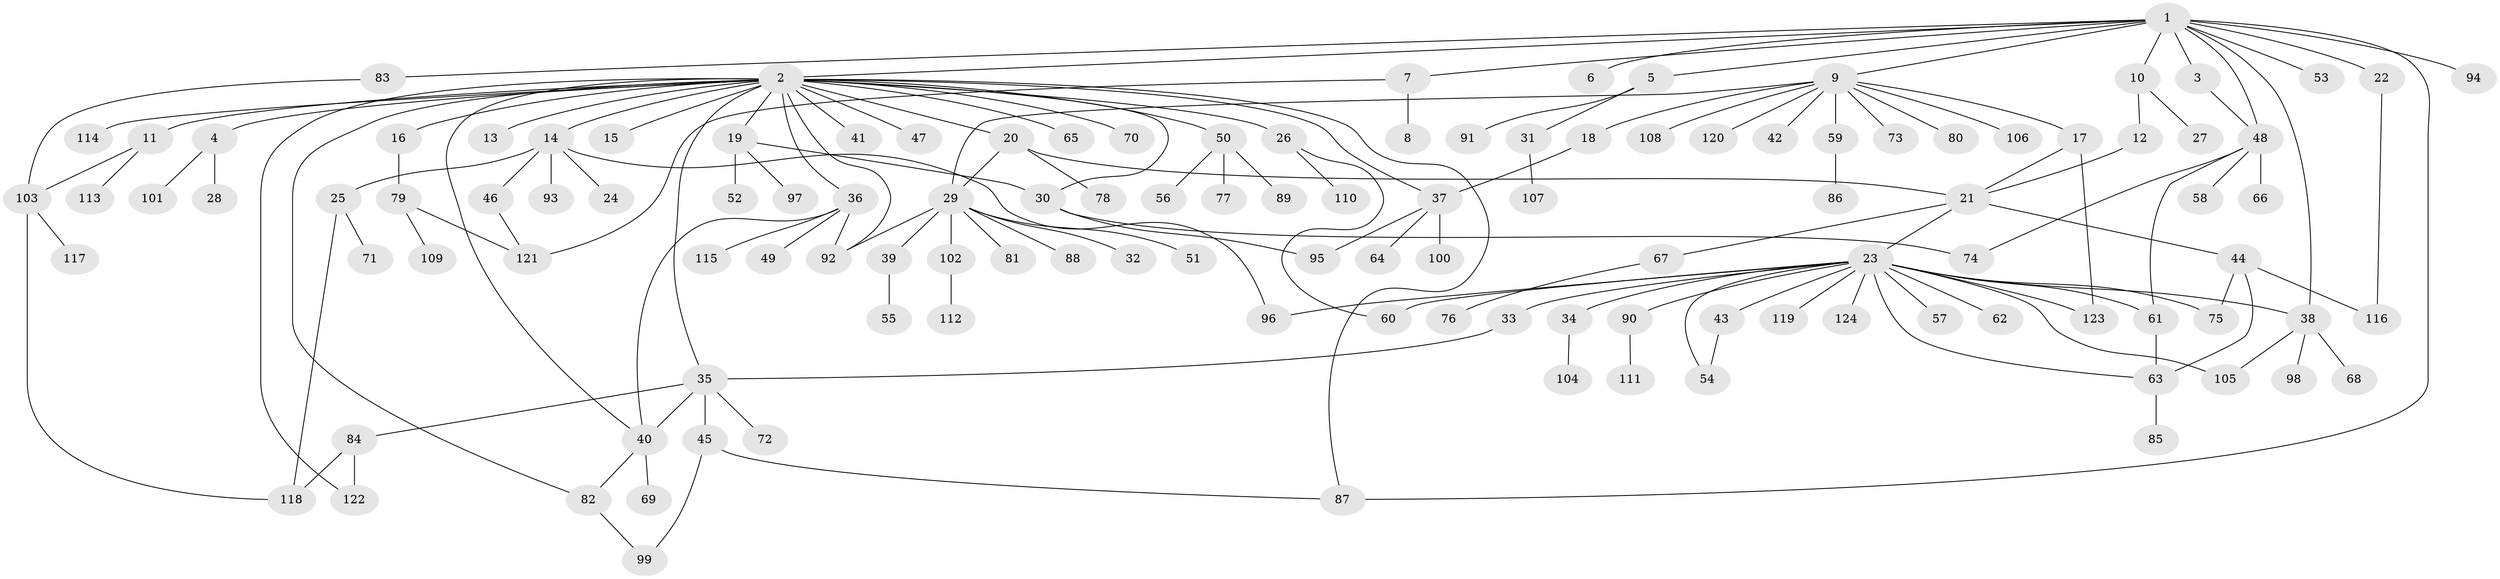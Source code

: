 // coarse degree distribution, {1: 0.44, 23: 0.013333333333333334, 2: 0.24, 5: 0.02666666666666667, 6: 0.013333333333333334, 8: 0.013333333333333334, 4: 0.06666666666666667, 3: 0.14666666666666667, 10: 0.013333333333333334, 11: 0.013333333333333334, 16: 0.013333333333333334}
// Generated by graph-tools (version 1.1) at 2025/36/03/04/25 23:36:58]
// undirected, 124 vertices, 157 edges
graph export_dot {
  node [color=gray90,style=filled];
  1;
  2;
  3;
  4;
  5;
  6;
  7;
  8;
  9;
  10;
  11;
  12;
  13;
  14;
  15;
  16;
  17;
  18;
  19;
  20;
  21;
  22;
  23;
  24;
  25;
  26;
  27;
  28;
  29;
  30;
  31;
  32;
  33;
  34;
  35;
  36;
  37;
  38;
  39;
  40;
  41;
  42;
  43;
  44;
  45;
  46;
  47;
  48;
  49;
  50;
  51;
  52;
  53;
  54;
  55;
  56;
  57;
  58;
  59;
  60;
  61;
  62;
  63;
  64;
  65;
  66;
  67;
  68;
  69;
  70;
  71;
  72;
  73;
  74;
  75;
  76;
  77;
  78;
  79;
  80;
  81;
  82;
  83;
  84;
  85;
  86;
  87;
  88;
  89;
  90;
  91;
  92;
  93;
  94;
  95;
  96;
  97;
  98;
  99;
  100;
  101;
  102;
  103;
  104;
  105;
  106;
  107;
  108;
  109;
  110;
  111;
  112;
  113;
  114;
  115;
  116;
  117;
  118;
  119;
  120;
  121;
  122;
  123;
  124;
  1 -- 2;
  1 -- 3;
  1 -- 5;
  1 -- 6;
  1 -- 7;
  1 -- 9;
  1 -- 10;
  1 -- 22;
  1 -- 38;
  1 -- 48;
  1 -- 53;
  1 -- 83;
  1 -- 87;
  1 -- 94;
  2 -- 4;
  2 -- 11;
  2 -- 13;
  2 -- 14;
  2 -- 15;
  2 -- 16;
  2 -- 19;
  2 -- 20;
  2 -- 26;
  2 -- 30;
  2 -- 35;
  2 -- 36;
  2 -- 37;
  2 -- 40;
  2 -- 41;
  2 -- 47;
  2 -- 50;
  2 -- 65;
  2 -- 70;
  2 -- 82;
  2 -- 87;
  2 -- 92;
  2 -- 114;
  2 -- 122;
  3 -- 48;
  4 -- 28;
  4 -- 101;
  5 -- 31;
  5 -- 91;
  7 -- 8;
  7 -- 121;
  9 -- 17;
  9 -- 18;
  9 -- 29;
  9 -- 42;
  9 -- 59;
  9 -- 73;
  9 -- 80;
  9 -- 106;
  9 -- 108;
  9 -- 120;
  10 -- 12;
  10 -- 27;
  11 -- 103;
  11 -- 113;
  12 -- 21;
  14 -- 24;
  14 -- 25;
  14 -- 46;
  14 -- 93;
  14 -- 96;
  16 -- 79;
  17 -- 21;
  17 -- 123;
  18 -- 37;
  19 -- 30;
  19 -- 52;
  19 -- 97;
  20 -- 21;
  20 -- 29;
  20 -- 78;
  21 -- 23;
  21 -- 44;
  21 -- 67;
  22 -- 116;
  23 -- 33;
  23 -- 34;
  23 -- 38;
  23 -- 43;
  23 -- 54;
  23 -- 57;
  23 -- 60;
  23 -- 61;
  23 -- 62;
  23 -- 63;
  23 -- 75;
  23 -- 90;
  23 -- 96;
  23 -- 105;
  23 -- 119;
  23 -- 123;
  23 -- 124;
  25 -- 71;
  25 -- 118;
  26 -- 60;
  26 -- 110;
  29 -- 32;
  29 -- 39;
  29 -- 51;
  29 -- 81;
  29 -- 88;
  29 -- 92;
  29 -- 102;
  30 -- 74;
  30 -- 95;
  31 -- 107;
  33 -- 35;
  34 -- 104;
  35 -- 40;
  35 -- 45;
  35 -- 72;
  35 -- 84;
  36 -- 40;
  36 -- 49;
  36 -- 92;
  36 -- 115;
  37 -- 64;
  37 -- 95;
  37 -- 100;
  38 -- 68;
  38 -- 98;
  38 -- 105;
  39 -- 55;
  40 -- 69;
  40 -- 82;
  43 -- 54;
  44 -- 63;
  44 -- 75;
  44 -- 116;
  45 -- 87;
  45 -- 99;
  46 -- 121;
  48 -- 58;
  48 -- 61;
  48 -- 66;
  48 -- 74;
  50 -- 56;
  50 -- 77;
  50 -- 89;
  59 -- 86;
  61 -- 63;
  63 -- 85;
  67 -- 76;
  79 -- 109;
  79 -- 121;
  82 -- 99;
  83 -- 103;
  84 -- 118;
  84 -- 122;
  90 -- 111;
  102 -- 112;
  103 -- 117;
  103 -- 118;
}
